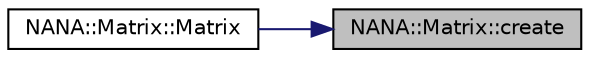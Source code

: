 digraph "NANA::Matrix::create"
{
 // LATEX_PDF_SIZE
  edge [fontname="Helvetica",fontsize="10",labelfontname="Helvetica",labelfontsize="10"];
  node [fontname="Helvetica",fontsize="10",shape=record];
  rankdir="RL";
  Node1 [label="NANA::Matrix::create",height=0.2,width=0.4,color="black", fillcolor="grey75", style="filled", fontcolor="black",tooltip="申请内存"];
  Node1 -> Node2 [dir="back",color="midnightblue",fontsize="10",style="solid",fontname="Helvetica"];
  Node2 [label="NANA::Matrix::Matrix",height=0.2,width=0.4,color="black", fillcolor="white", style="filled",URL="$class_n_a_n_a_1_1_matrix.html#a200779713f922b3c87ad193b3ea7f6b4",tooltip="构造函数，主动申请与管理内存"];
}
